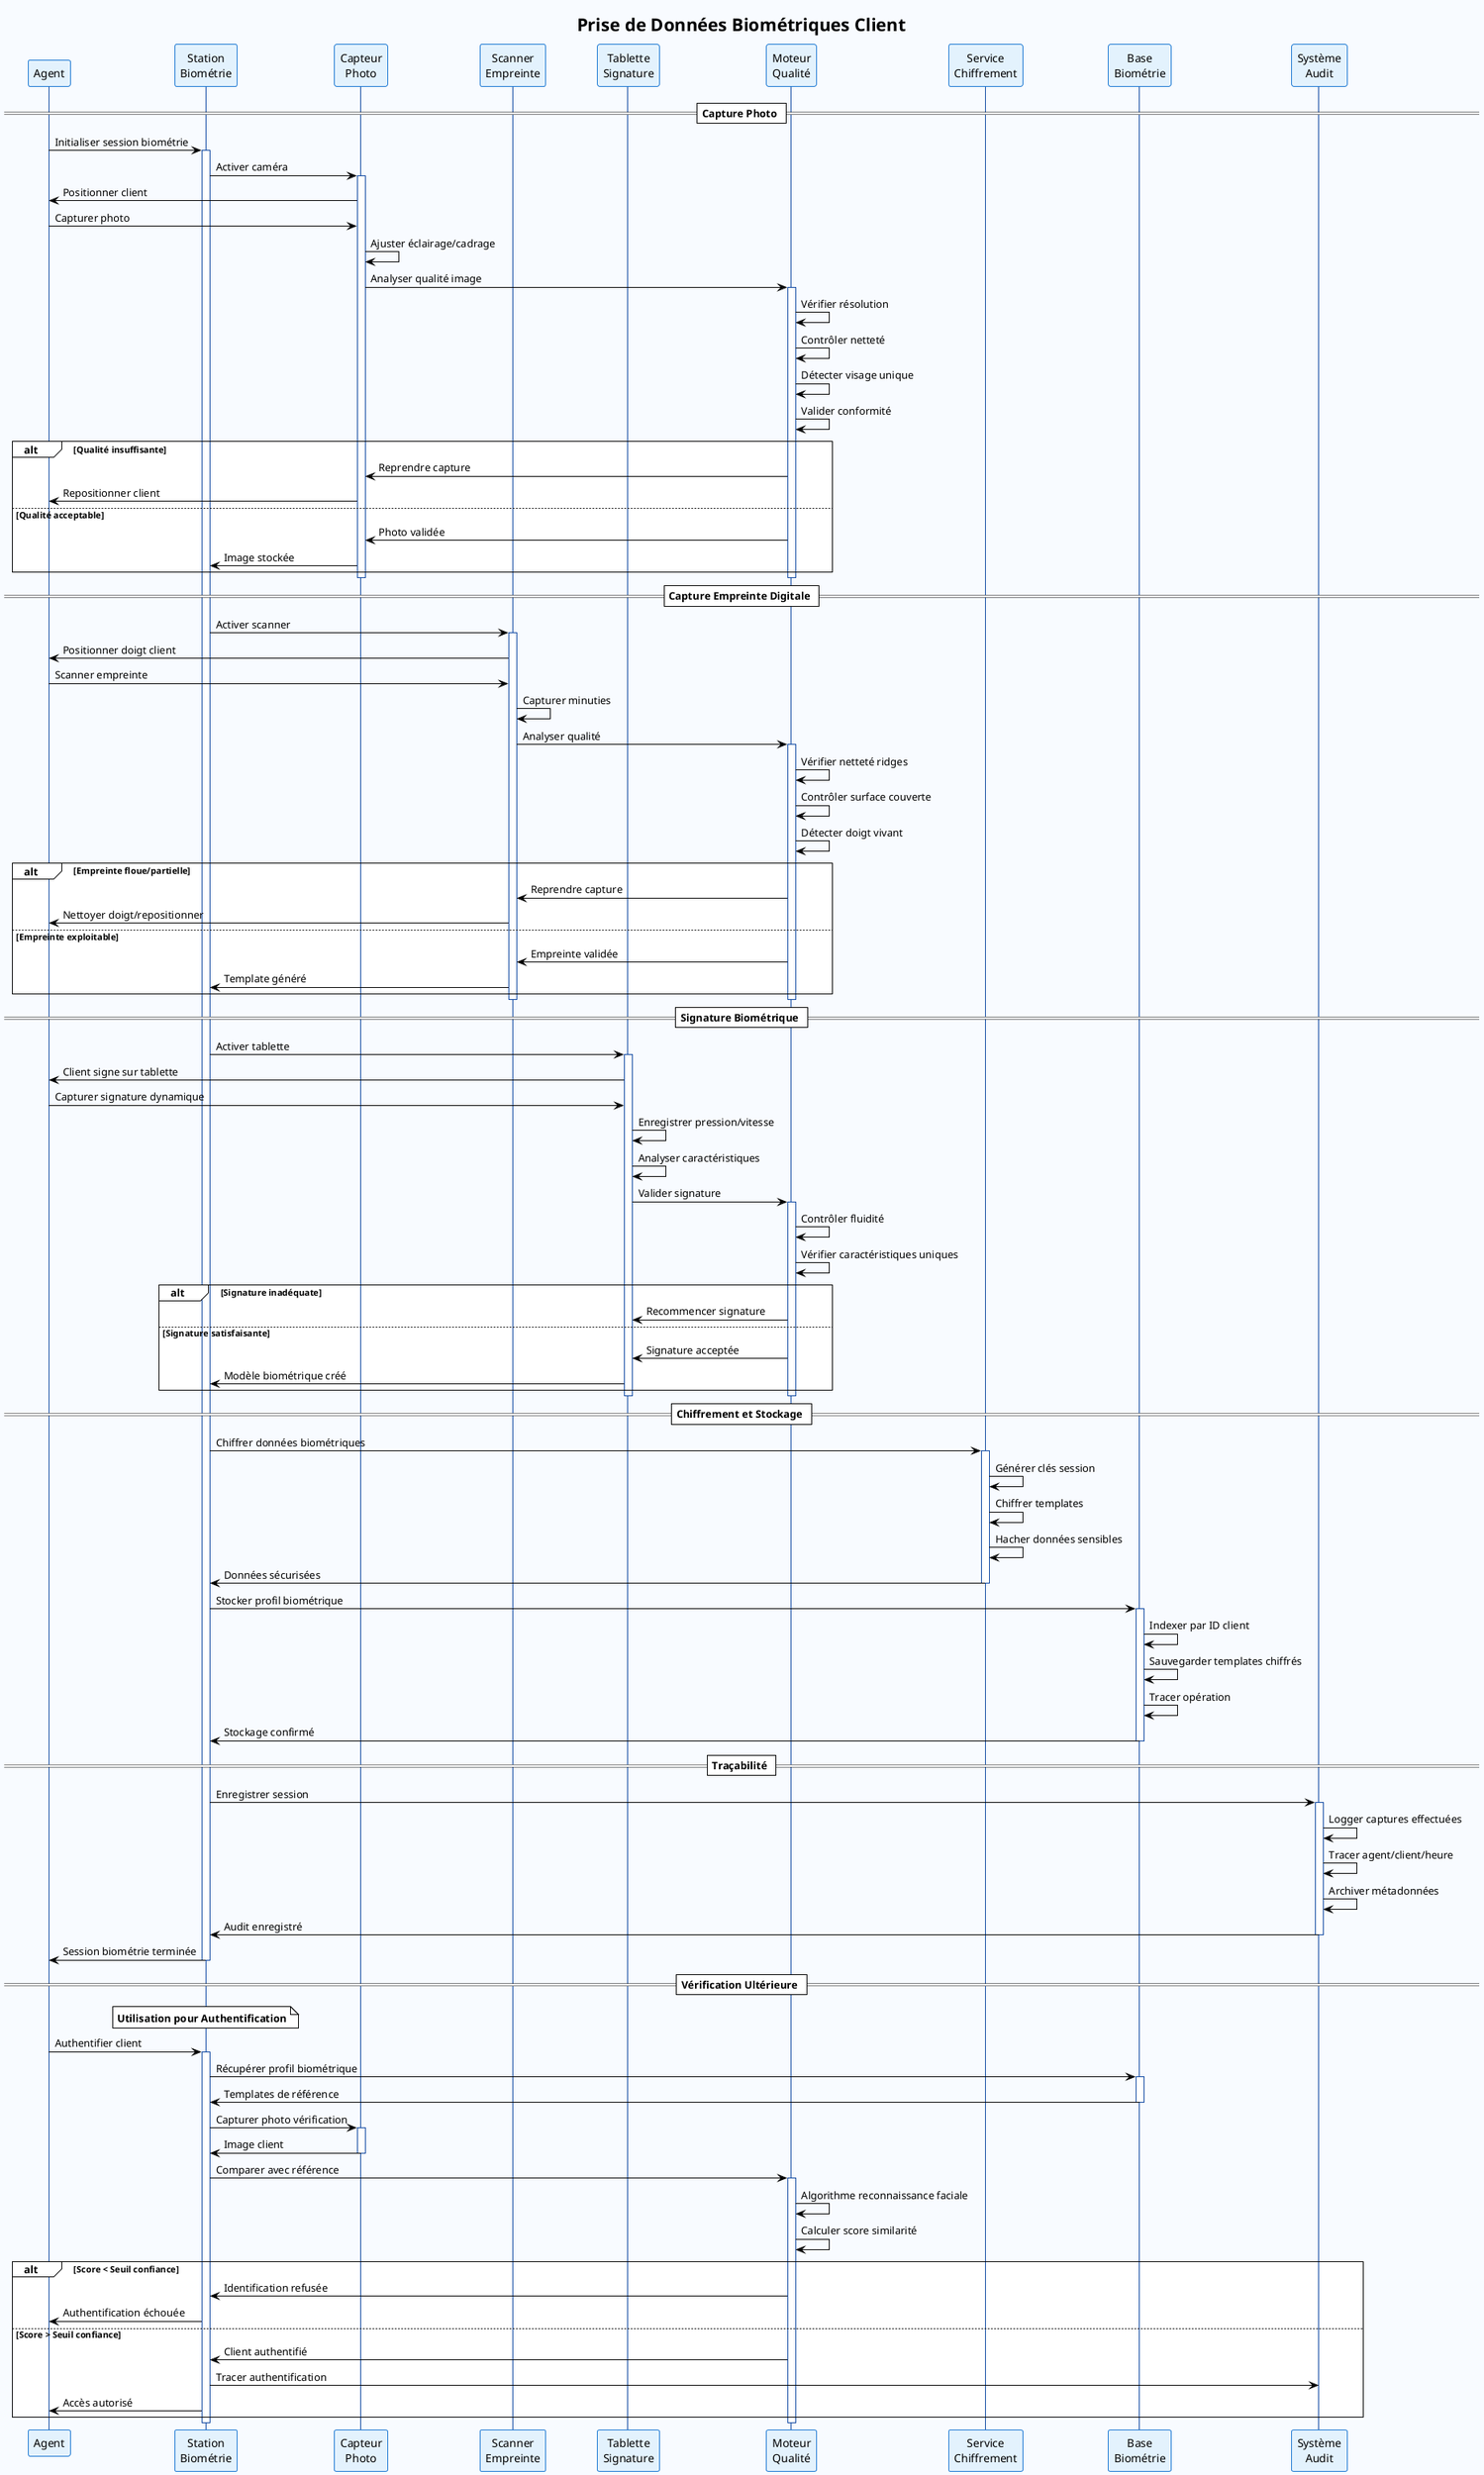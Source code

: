 @startuml Sequence_BiometrieClient
!theme plain
skinparam backgroundColor #F8FBFF
skinparam sequence {
    ActorBorderColor #1976D2
    LifeLineBorderColor #0D47A1
    ParticipantBorderColor #1976D2
    ParticipantBackgroundColor #E3F2FD
    MessageTextSize 8
    NoteTextSize 7
}

title Prise de Données Biométriques Client

participant "Agent" as agent
participant "Station\nBiométrie" as station
participant "Capteur\nPhoto" as photo
participant "Scanner\nEmpreinte" as empreinte
participant "Tablette\nSignature" as signature
participant "Moteur\nQualité" as qualite
participant "Service\nChiffrement" as crypto
participant "Base\nBiométrie" as bio_db
participant "Système\nAudit" as audit

== Capture Photo ==
agent -> station : Initialiser session biométrie
activate station
station -> photo : Activer caméra
activate photo

photo -> agent : Positionner client
agent -> photo : Capturer photo
photo -> photo : Ajuster éclairage/cadrage
photo -> qualite : Analyser qualité image
activate qualite

qualite -> qualite : Vérifier résolution
qualite -> qualite : Contrôler netteté
qualite -> qualite : Détecter visage unique
qualite -> qualite : Valider conformité

alt Qualité insuffisante
    qualite -> photo : Reprendre capture
    photo -> agent : Repositionner client
else Qualité acceptable
    qualite -> photo : Photo validée
    photo -> station : Image stockée
end

deactivate qualite
deactivate photo

== Capture Empreinte Digitale ==
station -> empreinte : Activer scanner
activate empreinte

empreinte -> agent : Positionner doigt client
agent -> empreinte : Scanner empreinte
empreinte -> empreinte : Capturer minuties
empreinte -> qualite : Analyser qualité
activate qualite

qualite -> qualite : Vérifier netteté ridges
qualite -> qualite : Contrôler surface couverte
qualite -> qualite : Détecter doigt vivant

alt Empreinte floue/partielle
    qualite -> empreinte : Reprendre capture
    empreinte -> agent : Nettoyer doigt/repositionner
else Empreinte exploitable
    qualite -> empreinte : Empreinte validée
    empreinte -> station : Template généré
end

deactivate qualite
deactivate empreinte

== Signature Biométrique ==
station -> signature : Activer tablette
activate signature

signature -> agent : Client signe sur tablette
agent -> signature : Capturer signature dynamique
signature -> signature : Enregistrer pression/vitesse
signature -> signature : Analyser caractéristiques

signature -> qualite : Valider signature
activate qualite
qualite -> qualite : Contrôler fluidité
qualite -> qualite : Vérifier caractéristiques uniques

alt Signature inadéquate
    qualite -> signature : Recommencer signature
else Signature satisfaisante
    qualite -> signature : Signature acceptée
    signature -> station : Modèle biométrique créé
end

deactivate qualite
deactivate signature

== Chiffrement et Stockage ==
station -> crypto : Chiffrer données biométriques
activate crypto
crypto -> crypto : Générer clés session
crypto -> crypto : Chiffrer templates
crypto -> crypto : Hacher données sensibles
crypto -> station : Données sécurisées
deactivate crypto

station -> bio_db : Stocker profil biométrique
activate bio_db
bio_db -> bio_db : Indexer par ID client
bio_db -> bio_db : Sauvegarder templates chiffrés
bio_db -> bio_db : Tracer opération
bio_db -> station : Stockage confirmé
deactivate bio_db

== Traçabilité ==
station -> audit : Enregistrer session
activate audit
audit -> audit : Logger captures effectuées
audit -> audit : Tracer agent/client/heure
audit -> audit : Archiver métadonnées
audit -> station : Audit enregistré
deactivate audit

station -> agent : Session biométrie terminée
deactivate station

== Vérification Ultérieure ==
note over station : **Utilisation pour Authentification**

agent -> station : Authentifier client
activate station
station -> bio_db : Récupérer profil biométrique
activate bio_db
bio_db -> station : Templates de référence
deactivate bio_db

station -> photo : Capturer photo vérification
activate photo
photo -> station : Image client
deactivate photo

station -> qualite : Comparer avec référence
activate qualite
qualite -> qualite : Algorithme reconnaissance faciale
qualite -> qualite : Calculer score similarité

alt Score < Seuil confiance
    qualite -> station : Identification refusée
    station -> agent : Authentification échouée
else Score > Seuil confiance
    qualite -> station : Client authentifié
    station -> audit : Tracer authentification
    station -> agent : Accès autorisé
end

deactivate qualite
deactivate station

@enduml
